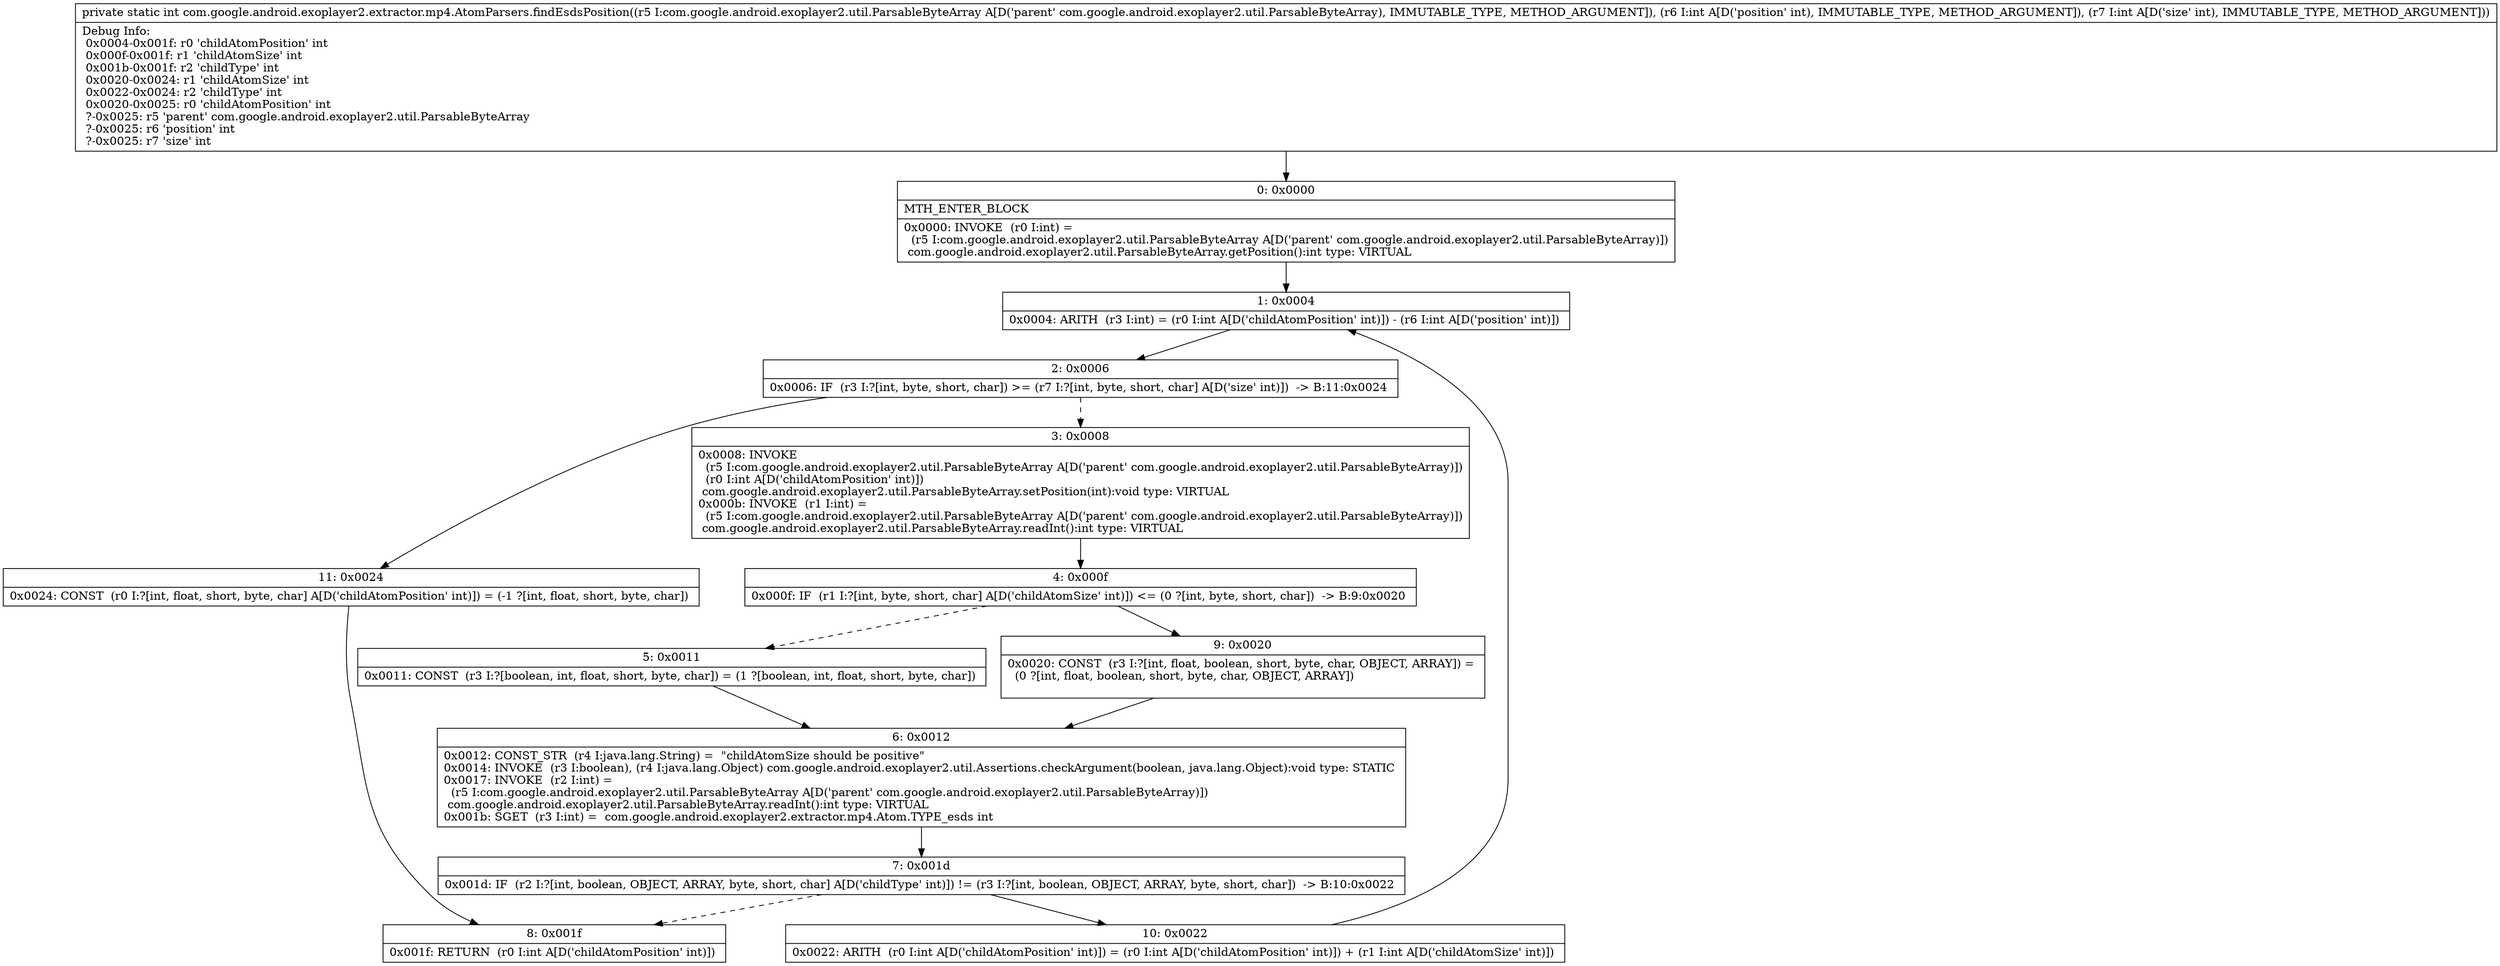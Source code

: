 digraph "CFG forcom.google.android.exoplayer2.extractor.mp4.AtomParsers.findEsdsPosition(Lcom\/google\/android\/exoplayer2\/util\/ParsableByteArray;II)I" {
Node_0 [shape=record,label="{0\:\ 0x0000|MTH_ENTER_BLOCK\l|0x0000: INVOKE  (r0 I:int) = \l  (r5 I:com.google.android.exoplayer2.util.ParsableByteArray A[D('parent' com.google.android.exoplayer2.util.ParsableByteArray)])\l com.google.android.exoplayer2.util.ParsableByteArray.getPosition():int type: VIRTUAL \l}"];
Node_1 [shape=record,label="{1\:\ 0x0004|0x0004: ARITH  (r3 I:int) = (r0 I:int A[D('childAtomPosition' int)]) \- (r6 I:int A[D('position' int)]) \l}"];
Node_2 [shape=record,label="{2\:\ 0x0006|0x0006: IF  (r3 I:?[int, byte, short, char]) \>= (r7 I:?[int, byte, short, char] A[D('size' int)])  \-\> B:11:0x0024 \l}"];
Node_3 [shape=record,label="{3\:\ 0x0008|0x0008: INVOKE  \l  (r5 I:com.google.android.exoplayer2.util.ParsableByteArray A[D('parent' com.google.android.exoplayer2.util.ParsableByteArray)])\l  (r0 I:int A[D('childAtomPosition' int)])\l com.google.android.exoplayer2.util.ParsableByteArray.setPosition(int):void type: VIRTUAL \l0x000b: INVOKE  (r1 I:int) = \l  (r5 I:com.google.android.exoplayer2.util.ParsableByteArray A[D('parent' com.google.android.exoplayer2.util.ParsableByteArray)])\l com.google.android.exoplayer2.util.ParsableByteArray.readInt():int type: VIRTUAL \l}"];
Node_4 [shape=record,label="{4\:\ 0x000f|0x000f: IF  (r1 I:?[int, byte, short, char] A[D('childAtomSize' int)]) \<= (0 ?[int, byte, short, char])  \-\> B:9:0x0020 \l}"];
Node_5 [shape=record,label="{5\:\ 0x0011|0x0011: CONST  (r3 I:?[boolean, int, float, short, byte, char]) = (1 ?[boolean, int, float, short, byte, char]) \l}"];
Node_6 [shape=record,label="{6\:\ 0x0012|0x0012: CONST_STR  (r4 I:java.lang.String) =  \"childAtomSize should be positive\" \l0x0014: INVOKE  (r3 I:boolean), (r4 I:java.lang.Object) com.google.android.exoplayer2.util.Assertions.checkArgument(boolean, java.lang.Object):void type: STATIC \l0x0017: INVOKE  (r2 I:int) = \l  (r5 I:com.google.android.exoplayer2.util.ParsableByteArray A[D('parent' com.google.android.exoplayer2.util.ParsableByteArray)])\l com.google.android.exoplayer2.util.ParsableByteArray.readInt():int type: VIRTUAL \l0x001b: SGET  (r3 I:int) =  com.google.android.exoplayer2.extractor.mp4.Atom.TYPE_esds int \l}"];
Node_7 [shape=record,label="{7\:\ 0x001d|0x001d: IF  (r2 I:?[int, boolean, OBJECT, ARRAY, byte, short, char] A[D('childType' int)]) != (r3 I:?[int, boolean, OBJECT, ARRAY, byte, short, char])  \-\> B:10:0x0022 \l}"];
Node_8 [shape=record,label="{8\:\ 0x001f|0x001f: RETURN  (r0 I:int A[D('childAtomPosition' int)]) \l}"];
Node_9 [shape=record,label="{9\:\ 0x0020|0x0020: CONST  (r3 I:?[int, float, boolean, short, byte, char, OBJECT, ARRAY]) = \l  (0 ?[int, float, boolean, short, byte, char, OBJECT, ARRAY])\l \l}"];
Node_10 [shape=record,label="{10\:\ 0x0022|0x0022: ARITH  (r0 I:int A[D('childAtomPosition' int)]) = (r0 I:int A[D('childAtomPosition' int)]) + (r1 I:int A[D('childAtomSize' int)]) \l}"];
Node_11 [shape=record,label="{11\:\ 0x0024|0x0024: CONST  (r0 I:?[int, float, short, byte, char] A[D('childAtomPosition' int)]) = (\-1 ?[int, float, short, byte, char]) \l}"];
MethodNode[shape=record,label="{private static int com.google.android.exoplayer2.extractor.mp4.AtomParsers.findEsdsPosition((r5 I:com.google.android.exoplayer2.util.ParsableByteArray A[D('parent' com.google.android.exoplayer2.util.ParsableByteArray), IMMUTABLE_TYPE, METHOD_ARGUMENT]), (r6 I:int A[D('position' int), IMMUTABLE_TYPE, METHOD_ARGUMENT]), (r7 I:int A[D('size' int), IMMUTABLE_TYPE, METHOD_ARGUMENT]))  | Debug Info:\l  0x0004\-0x001f: r0 'childAtomPosition' int\l  0x000f\-0x001f: r1 'childAtomSize' int\l  0x001b\-0x001f: r2 'childType' int\l  0x0020\-0x0024: r1 'childAtomSize' int\l  0x0022\-0x0024: r2 'childType' int\l  0x0020\-0x0025: r0 'childAtomPosition' int\l  ?\-0x0025: r5 'parent' com.google.android.exoplayer2.util.ParsableByteArray\l  ?\-0x0025: r6 'position' int\l  ?\-0x0025: r7 'size' int\l}"];
MethodNode -> Node_0;
Node_0 -> Node_1;
Node_1 -> Node_2;
Node_2 -> Node_3[style=dashed];
Node_2 -> Node_11;
Node_3 -> Node_4;
Node_4 -> Node_5[style=dashed];
Node_4 -> Node_9;
Node_5 -> Node_6;
Node_6 -> Node_7;
Node_7 -> Node_8[style=dashed];
Node_7 -> Node_10;
Node_9 -> Node_6;
Node_10 -> Node_1;
Node_11 -> Node_8;
}


